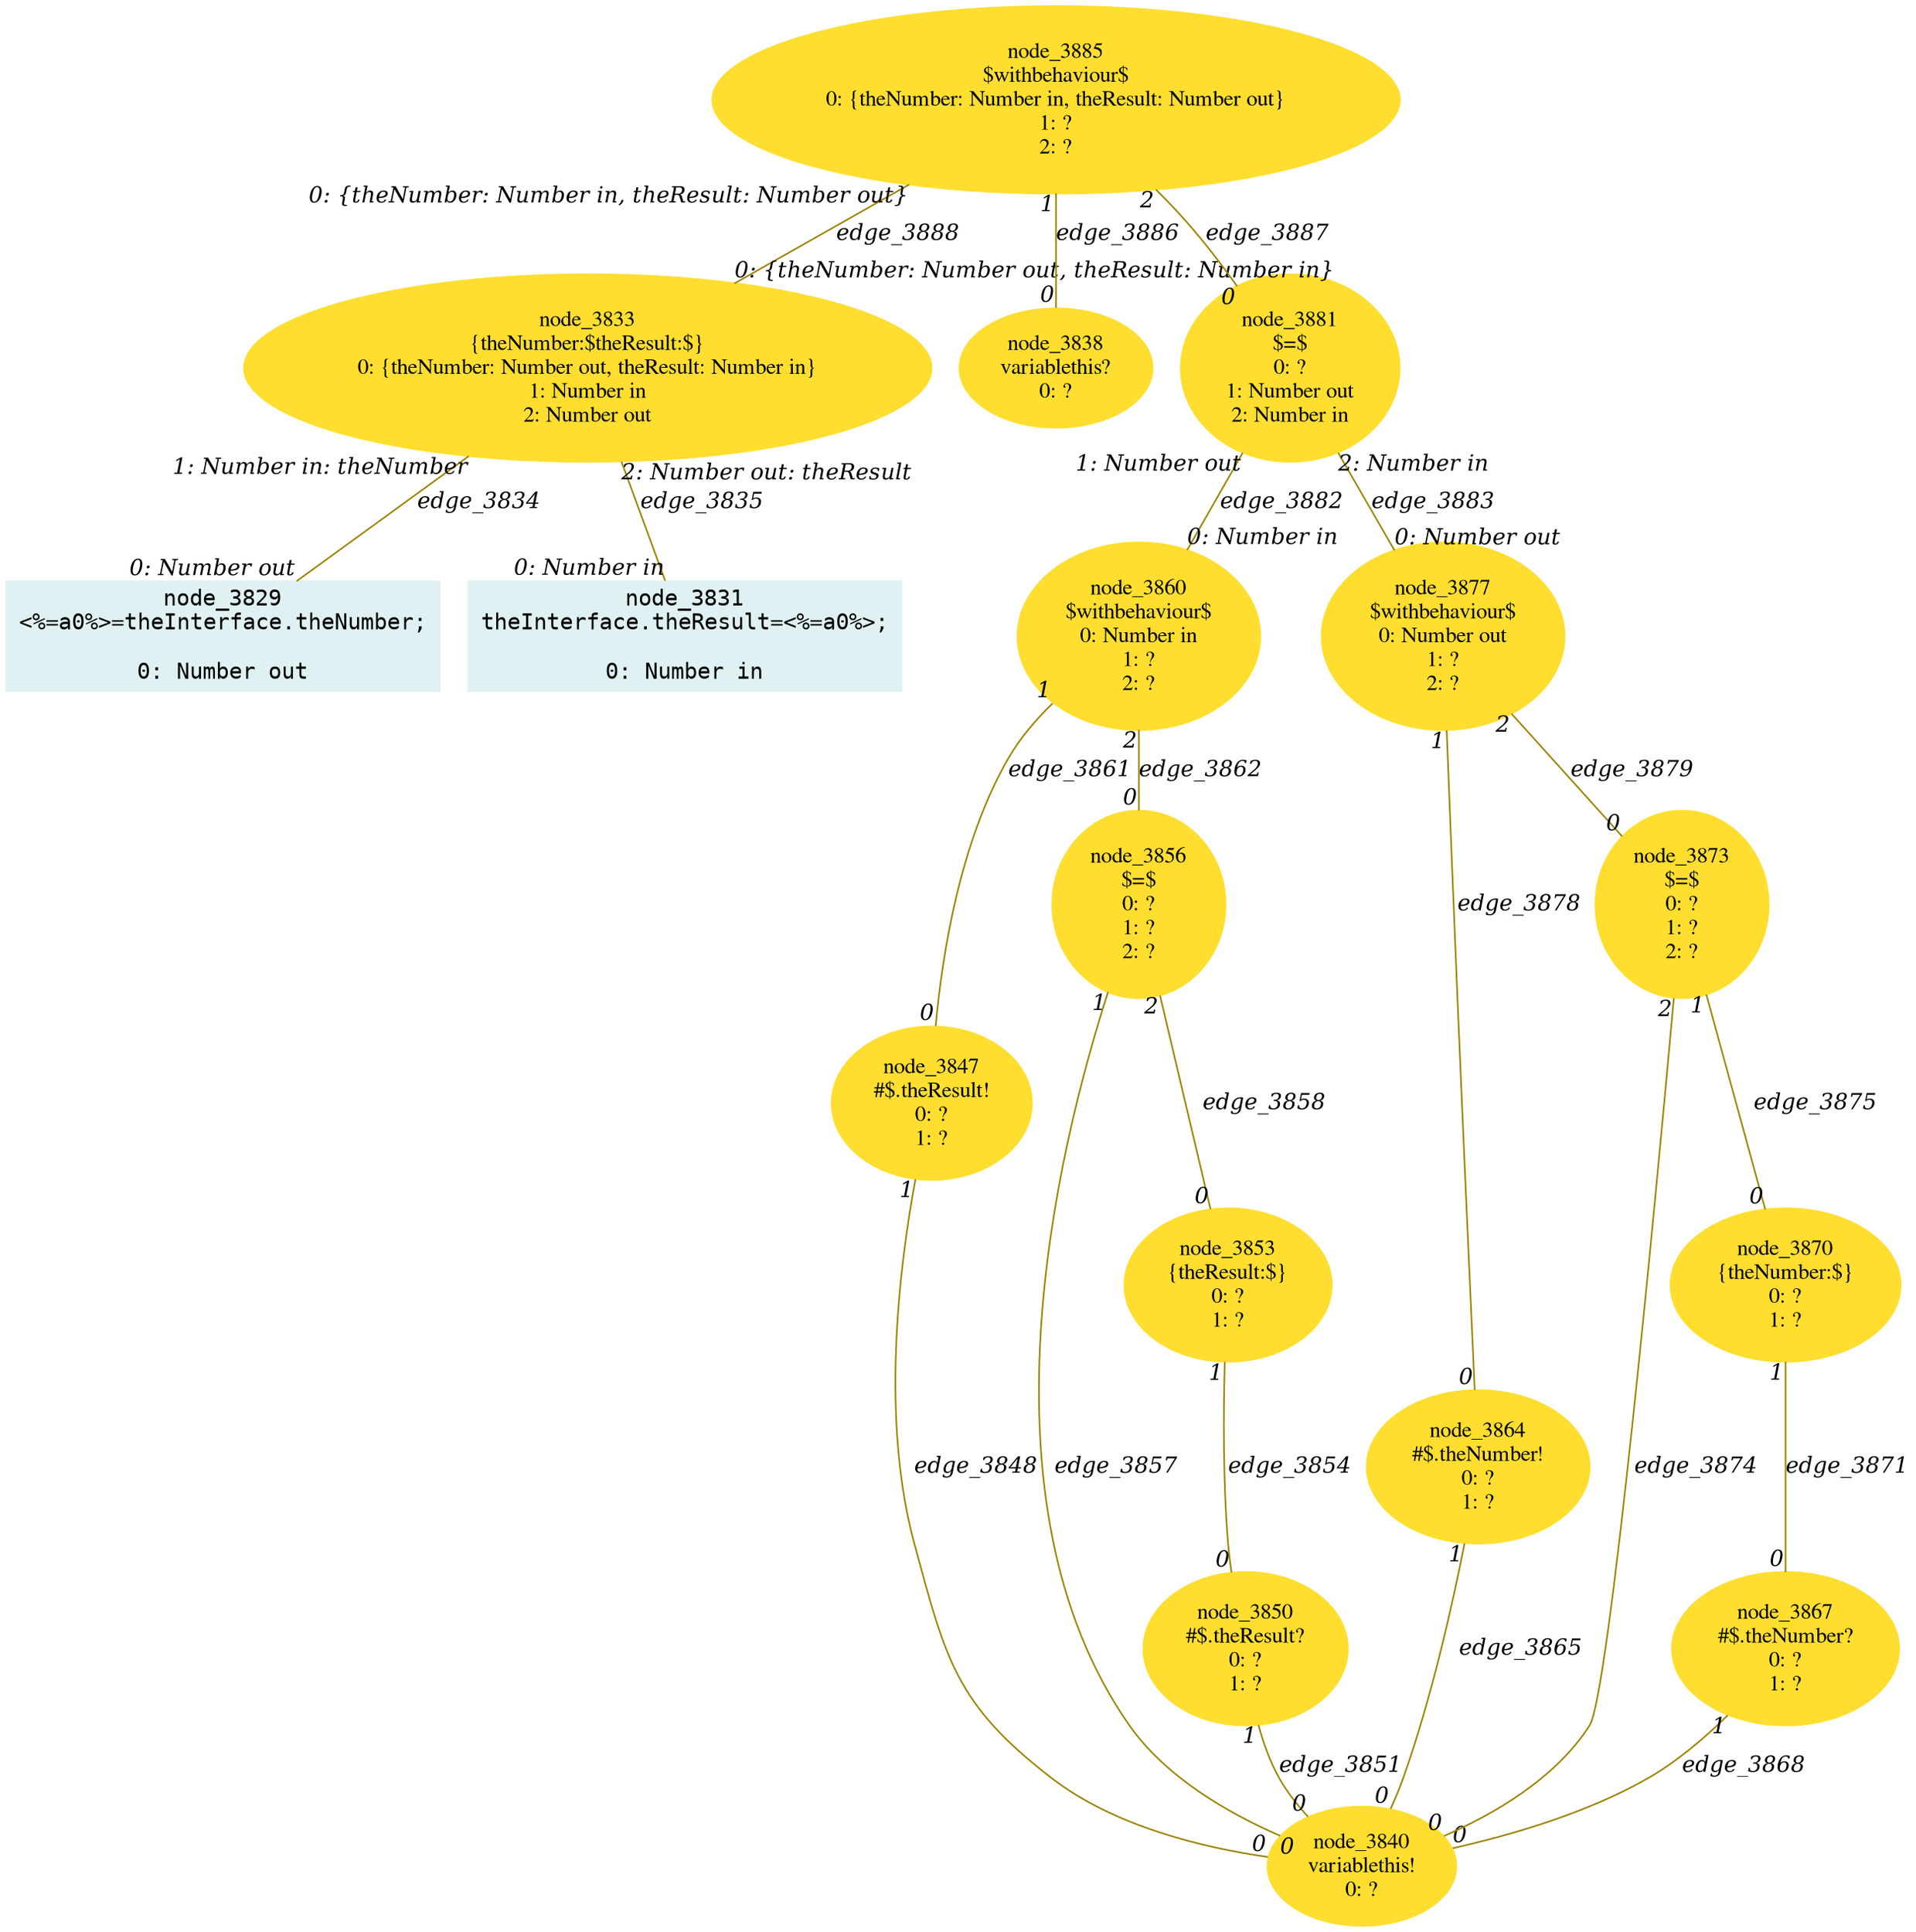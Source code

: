 digraph g{node_3829 [shape="box", style="filled", color="#dff1f2", fontname="Courier", label="node_3829
<%=a0%>=theInterface.theNumber;

0: Number out" ]
node_3831 [shape="box", style="filled", color="#dff1f2", fontname="Courier", label="node_3831
theInterface.theResult=<%=a0%>;

0: Number in" ]
node_3833 [shape="ellipse", style="filled", color="#ffde2f", fontname="Times", label="node_3833
{theNumber:$theResult:$}
0: {theNumber: Number out, theResult: Number in}
1: Number in
2: Number out" ]
node_3838 [shape="ellipse", style="filled", color="#ffde2f", fontname="Times", label="node_3838
variablethis?
0: ?" ]
node_3840 [shape="ellipse", style="filled", color="#ffde2f", fontname="Times", label="node_3840
variablethis!
0: ?" ]
node_3847 [shape="ellipse", style="filled", color="#ffde2f", fontname="Times", label="node_3847
#$.theResult!
0: ?
1: ?" ]
node_3850 [shape="ellipse", style="filled", color="#ffde2f", fontname="Times", label="node_3850
#$.theResult?
0: ?
1: ?" ]
node_3853 [shape="ellipse", style="filled", color="#ffde2f", fontname="Times", label="node_3853
{theResult:$}
0: ?
1: ?" ]
node_3856 [shape="ellipse", style="filled", color="#ffde2f", fontname="Times", label="node_3856
$=$
0: ?
1: ?
2: ?" ]
node_3860 [shape="ellipse", style="filled", color="#ffde2f", fontname="Times", label="node_3860
$withbehaviour$
0: Number in
1: ?
2: ?" ]
node_3864 [shape="ellipse", style="filled", color="#ffde2f", fontname="Times", label="node_3864
#$.theNumber!
0: ?
1: ?" ]
node_3867 [shape="ellipse", style="filled", color="#ffde2f", fontname="Times", label="node_3867
#$.theNumber?
0: ?
1: ?" ]
node_3870 [shape="ellipse", style="filled", color="#ffde2f", fontname="Times", label="node_3870
{theNumber:$}
0: ?
1: ?" ]
node_3873 [shape="ellipse", style="filled", color="#ffde2f", fontname="Times", label="node_3873
$=$
0: ?
1: ?
2: ?" ]
node_3877 [shape="ellipse", style="filled", color="#ffde2f", fontname="Times", label="node_3877
$withbehaviour$
0: Number out
1: ?
2: ?" ]
node_3881 [shape="ellipse", style="filled", color="#ffde2f", fontname="Times", label="node_3881
$=$
0: ?
1: Number out
2: Number in" ]
node_3885 [shape="ellipse", style="filled", color="#ffde2f", fontname="Times", label="node_3885
$withbehaviour$
0: {theNumber: Number in, theResult: Number out}
1: ?
2: ?" ]
node_3833 -> node_3829 [dir=none, arrowHead=none, fontname="Times-Italic", arrowsize=1, color="#9d8400", label="edge_3834",  headlabel="0: Number out", taillabel="1: Number in: theNumber" ]
node_3833 -> node_3831 [dir=none, arrowHead=none, fontname="Times-Italic", arrowsize=1, color="#9d8400", label="edge_3835",  headlabel="0: Number in", taillabel="2: Number out: theResult" ]
node_3847 -> node_3840 [dir=none, arrowHead=none, fontname="Times-Italic", arrowsize=1, color="#9d8400", label="edge_3848",  headlabel="0", taillabel="1" ]
node_3850 -> node_3840 [dir=none, arrowHead=none, fontname="Times-Italic", arrowsize=1, color="#9d8400", label="edge_3851",  headlabel="0", taillabel="1" ]
node_3853 -> node_3850 [dir=none, arrowHead=none, fontname="Times-Italic", arrowsize=1, color="#9d8400", label="edge_3854",  headlabel="0", taillabel="1" ]
node_3856 -> node_3840 [dir=none, arrowHead=none, fontname="Times-Italic", arrowsize=1, color="#9d8400", label="edge_3857",  headlabel="0", taillabel="1" ]
node_3856 -> node_3853 [dir=none, arrowHead=none, fontname="Times-Italic", arrowsize=1, color="#9d8400", label="edge_3858",  headlabel="0", taillabel="2" ]
node_3860 -> node_3847 [dir=none, arrowHead=none, fontname="Times-Italic", arrowsize=1, color="#9d8400", label="edge_3861",  headlabel="0", taillabel="1" ]
node_3860 -> node_3856 [dir=none, arrowHead=none, fontname="Times-Italic", arrowsize=1, color="#9d8400", label="edge_3862",  headlabel="0", taillabel="2" ]
node_3864 -> node_3840 [dir=none, arrowHead=none, fontname="Times-Italic", arrowsize=1, color="#9d8400", label="edge_3865",  headlabel="0", taillabel="1" ]
node_3867 -> node_3840 [dir=none, arrowHead=none, fontname="Times-Italic", arrowsize=1, color="#9d8400", label="edge_3868",  headlabel="0", taillabel="1" ]
node_3870 -> node_3867 [dir=none, arrowHead=none, fontname="Times-Italic", arrowsize=1, color="#9d8400", label="edge_3871",  headlabel="0", taillabel="1" ]
node_3873 -> node_3840 [dir=none, arrowHead=none, fontname="Times-Italic", arrowsize=1, color="#9d8400", label="edge_3874",  headlabel="0", taillabel="2" ]
node_3873 -> node_3870 [dir=none, arrowHead=none, fontname="Times-Italic", arrowsize=1, color="#9d8400", label="edge_3875",  headlabel="0", taillabel="1" ]
node_3877 -> node_3864 [dir=none, arrowHead=none, fontname="Times-Italic", arrowsize=1, color="#9d8400", label="edge_3878",  headlabel="0", taillabel="1" ]
node_3877 -> node_3873 [dir=none, arrowHead=none, fontname="Times-Italic", arrowsize=1, color="#9d8400", label="edge_3879",  headlabel="0", taillabel="2" ]
node_3881 -> node_3860 [dir=none, arrowHead=none, fontname="Times-Italic", arrowsize=1, color="#9d8400", label="edge_3882",  headlabel="0: Number in", taillabel="1: Number out" ]
node_3881 -> node_3877 [dir=none, arrowHead=none, fontname="Times-Italic", arrowsize=1, color="#9d8400", label="edge_3883",  headlabel="0: Number out", taillabel="2: Number in" ]
node_3885 -> node_3838 [dir=none, arrowHead=none, fontname="Times-Italic", arrowsize=1, color="#9d8400", label="edge_3886",  headlabel="0", taillabel="1" ]
node_3885 -> node_3881 [dir=none, arrowHead=none, fontname="Times-Italic", arrowsize=1, color="#9d8400", label="edge_3887",  headlabel="0", taillabel="2" ]
node_3885 -> node_3833 [dir=none, arrowHead=none, fontname="Times-Italic", arrowsize=1, color="#9d8400", label="edge_3888",  headlabel="0: {theNumber: Number out, theResult: Number in}", taillabel="0: {theNumber: Number in, theResult: Number out}" ]
}